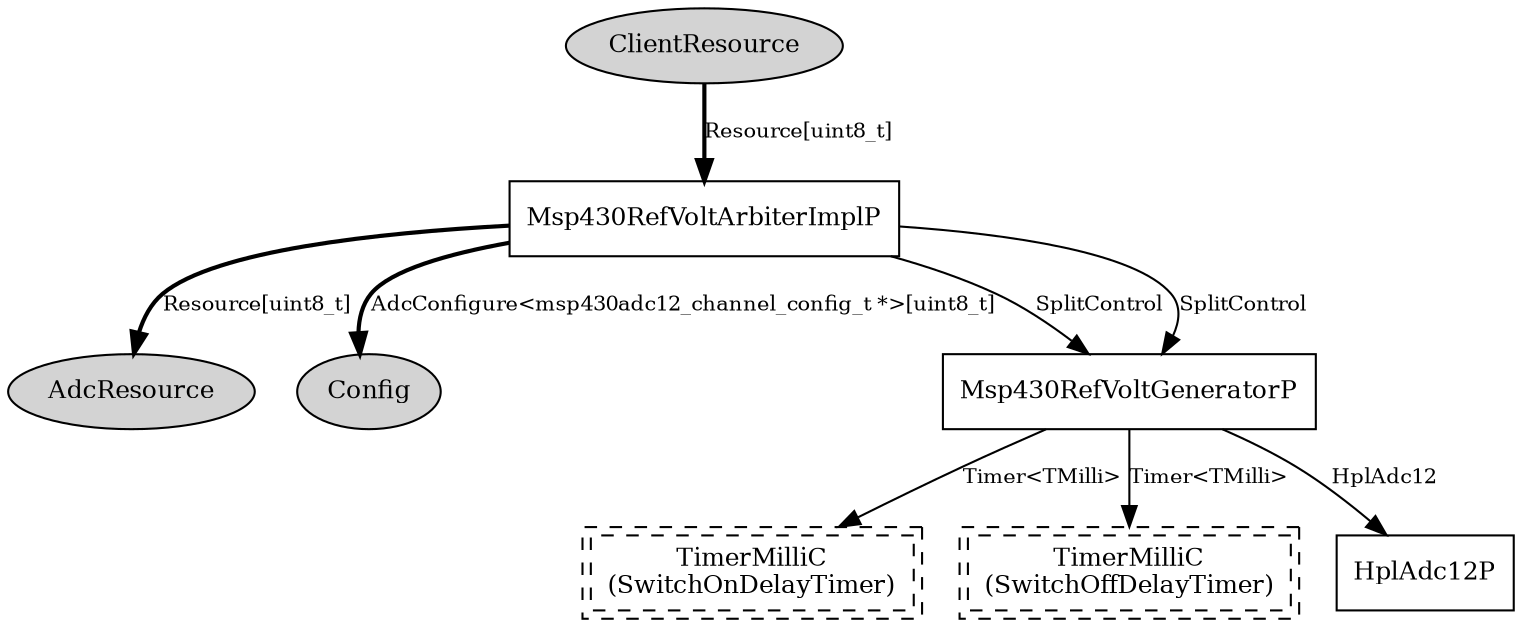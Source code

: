 digraph "tos.chips.msp430.adc12.Msp430RefVoltArbiterP" {
  n0x2b36784c4328 [shape=ellipse, style=filled, label="ClientResource", fontsize=12];
  "Msp430RefVoltArbiterImplP" [fontsize=12, shape=box, URL="../chtml/tos.chips.msp430.adc12.Msp430RefVoltArbiterImplP.html"];
  "Msp430RefVoltArbiterImplP" [fontsize=12, shape=box, URL="../chtml/tos.chips.msp430.adc12.Msp430RefVoltArbiterImplP.html"];
  n0x2b36784c35e8 [shape=ellipse, style=filled, label="AdcResource", fontsize=12];
  "Msp430RefVoltArbiterImplP" [fontsize=12, shape=box, URL="../chtml/tos.chips.msp430.adc12.Msp430RefVoltArbiterImplP.html"];
  n0x2b36784c2b18 [shape=ellipse, style=filled, label="Config", fontsize=12];
  "Msp430RefVoltArbiterImplP" [fontsize=12, shape=box, URL="../chtml/tos.chips.msp430.adc12.Msp430RefVoltArbiterImplP.html"];
  "Msp430RefVoltGeneratorP" [fontsize=12, shape=box, URL="../chtml/tos.chips.msp430.adc12.Msp430RefVoltGeneratorP.html"];
  "Msp430RefVoltArbiterImplP" [fontsize=12, shape=box, URL="../chtml/tos.chips.msp430.adc12.Msp430RefVoltArbiterImplP.html"];
  "Msp430RefVoltGeneratorP" [fontsize=12, shape=box, URL="../chtml/tos.chips.msp430.adc12.Msp430RefVoltGeneratorP.html"];
  "Msp430RefVoltGeneratorP" [fontsize=12, shape=box, URL="../chtml/tos.chips.msp430.adc12.Msp430RefVoltGeneratorP.html"];
  "Msp430RefVoltArbiterP.SwitchOnDelayTimer" [fontsize=12, shape=box,peripheries=2, style=dashed, label="TimerMilliC\n(SwitchOnDelayTimer)", URL="../chtml/tos.system.TimerMilliC.html"];
  "Msp430RefVoltGeneratorP" [fontsize=12, shape=box, URL="../chtml/tos.chips.msp430.adc12.Msp430RefVoltGeneratorP.html"];
  "Msp430RefVoltArbiterP.SwitchOffDelayTimer" [fontsize=12, shape=box,peripheries=2, style=dashed, label="TimerMilliC\n(SwitchOffDelayTimer)", URL="../chtml/tos.system.TimerMilliC.html"];
  "Msp430RefVoltGeneratorP" [fontsize=12, shape=box, URL="../chtml/tos.chips.msp430.adc12.Msp430RefVoltGeneratorP.html"];
  "HplAdc12P" [fontsize=12, shape=box, URL="../chtml/tos.chips.msp430.adc12.HplAdc12P.html"];
  "n0x2b36784c4328" -> "Msp430RefVoltArbiterImplP" [label="Resource[uint8_t]", style=bold, URL="../ihtml/tos.interfaces.Resource.html", fontsize=10];
  "Msp430RefVoltArbiterImplP" -> "n0x2b36784c35e8" [label="Resource[uint8_t]", style=bold, URL="../ihtml/tos.interfaces.Resource.html", fontsize=10];
  "Msp430RefVoltArbiterImplP" -> "n0x2b36784c2b18" [label="AdcConfigure<msp430adc12_channel_config_t *>[uint8_t]", style=bold, URL="../ihtml/tos.interfaces.AdcConfigure.html", fontsize=10];
  "Msp430RefVoltArbiterImplP" -> "Msp430RefVoltGeneratorP" [label="SplitControl", URL="../ihtml/tos.interfaces.SplitControl.html", fontsize=10];
  "Msp430RefVoltArbiterImplP" -> "Msp430RefVoltGeneratorP" [label="SplitControl", URL="../ihtml/tos.interfaces.SplitControl.html", fontsize=10];
  "Msp430RefVoltGeneratorP" -> "Msp430RefVoltArbiterP.SwitchOnDelayTimer" [label="Timer<TMilli>", URL="../ihtml/tos.lib.timer.Timer.html", fontsize=10];
  "Msp430RefVoltGeneratorP" -> "Msp430RefVoltArbiterP.SwitchOffDelayTimer" [label="Timer<TMilli>", URL="../ihtml/tos.lib.timer.Timer.html", fontsize=10];
  "Msp430RefVoltGeneratorP" -> "HplAdc12P" [label="HplAdc12", URL="../ihtml/tos.chips.msp430.adc12.HplAdc12.html", fontsize=10];
}

